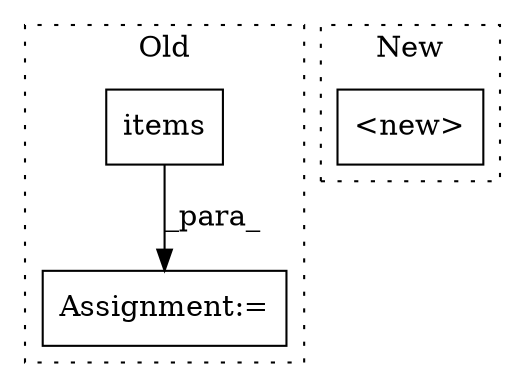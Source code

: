 digraph G {
subgraph cluster0 {
1 [label="items" a="32" s="2599" l="7" shape="box"];
3 [label="Assignment:=" a="7" s="2569" l="46" shape="box"];
label = "Old";
style="dotted";
}
subgraph cluster1 {
2 [label="<new>" a="14" s="2398" l="21" shape="box"];
label = "New";
style="dotted";
}
1 -> 3 [label="_para_"];
}